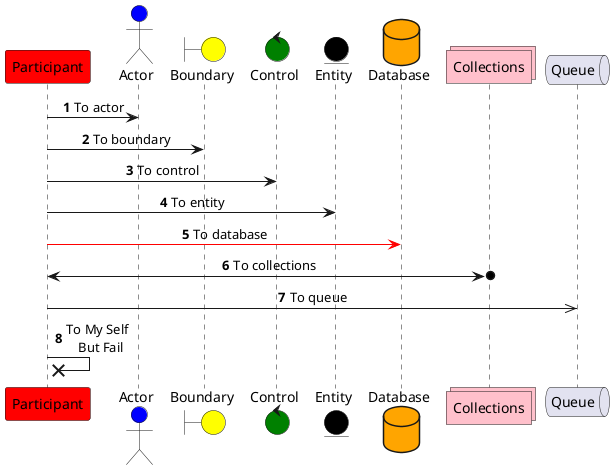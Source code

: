 @startuml

'单行注释
/'多行注释'/

'对象定义
participant Participant as Foo  #red
actor       Actor       as Foo1 #blue
boundary    Boundary    as Foo2 #yellow
control     Control     as Foo3 #green
entity      Entity      as Foo4 #black
database    Database    as Foo5 #orange
collections Collections as Foo6 #pink
queue       Queue       as Foo7
participant p1

'隐藏未连线参与者
hide unlinked

'文本对齐
skinparam sequenceMessageAlign center

'编号
autonumber

'关系连线
Foo -> Foo1 : To actor
Foo -> Foo2 : To boundary
Foo -> Foo3 : To control
Foo -> Foo4 : To entity
Foo -[#red]> Foo5 : To database
Foo <->o Foo6 : To collections
Foo ->> Foo7 : To queue
Foo ->x Foo  : To My Self \n But Fail

@enduml